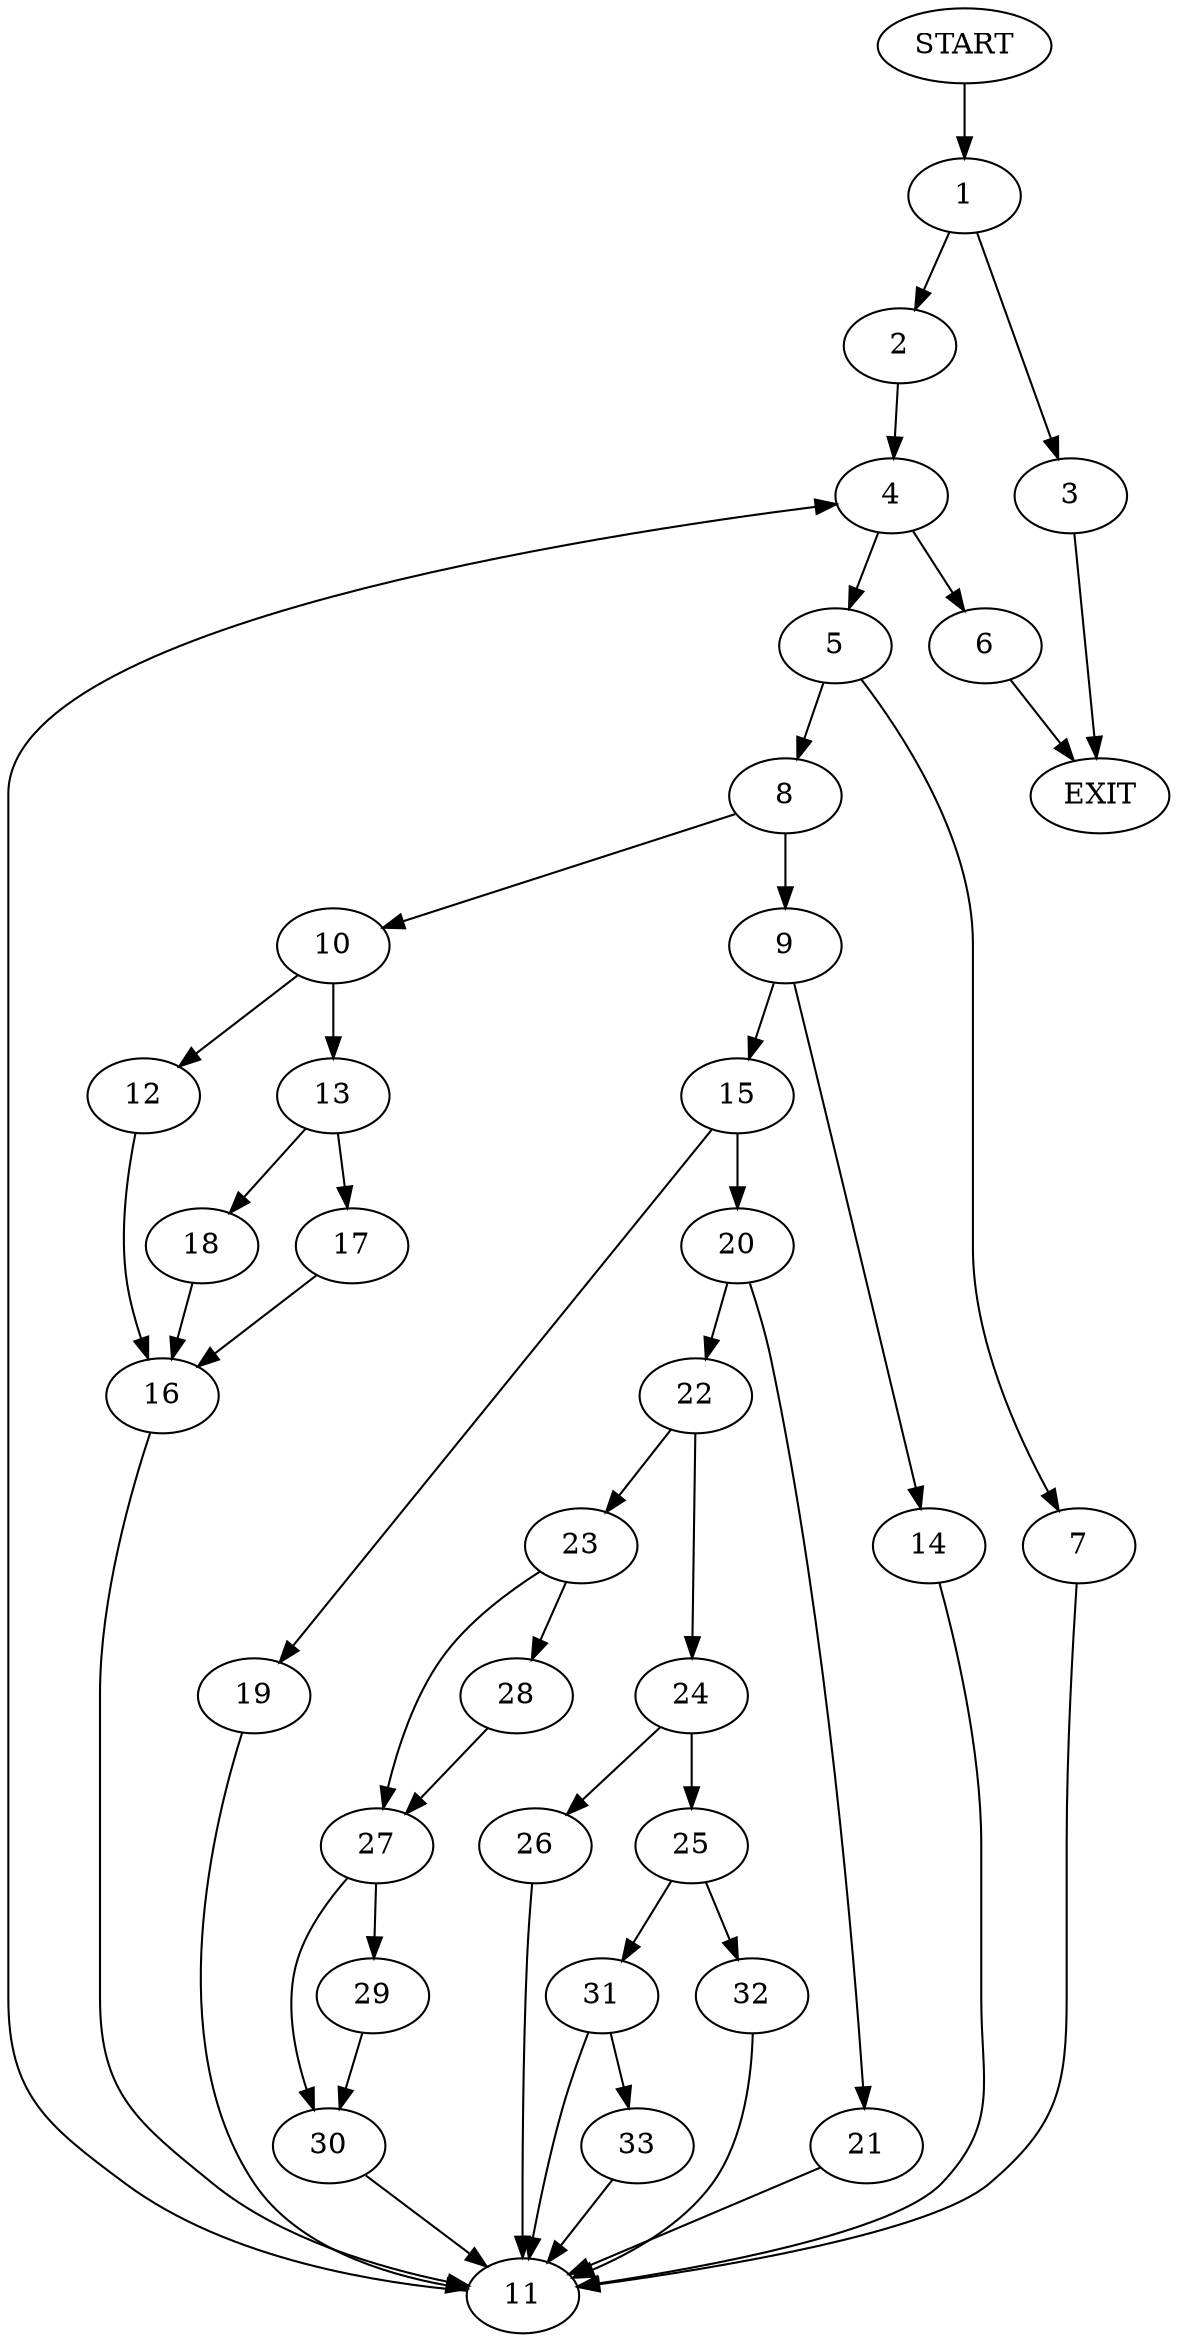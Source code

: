 digraph {
0 [label="START"]
34 [label="EXIT"]
0 -> 1
1 -> 2
1 -> 3
3 -> 34
2 -> 4
4 -> 5
4 -> 6
5 -> 7
5 -> 8
6 -> 34
8 -> 9
8 -> 10
7 -> 11
11 -> 4
10 -> 12
10 -> 13
9 -> 14
9 -> 15
12 -> 16
13 -> 17
13 -> 18
17 -> 16
18 -> 16
16 -> 11
14 -> 11
15 -> 19
15 -> 20
19 -> 11
20 -> 21
20 -> 22
22 -> 23
22 -> 24
21 -> 11
24 -> 25
24 -> 26
23 -> 27
23 -> 28
28 -> 27
27 -> 29
27 -> 30
29 -> 30
30 -> 11
26 -> 11
25 -> 31
25 -> 32
32 -> 11
31 -> 11
31 -> 33
33 -> 11
}
